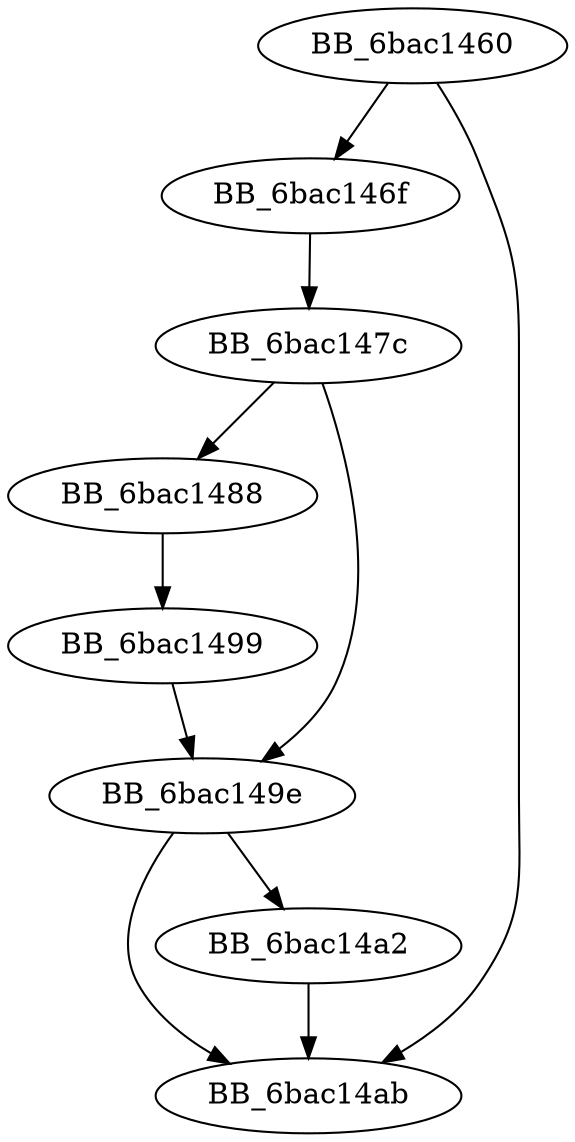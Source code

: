 DiGraph sub_6BAC1460{
BB_6bac1460->BB_6bac146f
BB_6bac1460->BB_6bac14ab
BB_6bac146f->BB_6bac147c
BB_6bac147c->BB_6bac1488
BB_6bac147c->BB_6bac149e
BB_6bac1488->BB_6bac1499
BB_6bac1499->BB_6bac149e
BB_6bac149e->BB_6bac14a2
BB_6bac149e->BB_6bac14ab
BB_6bac14a2->BB_6bac14ab
}
